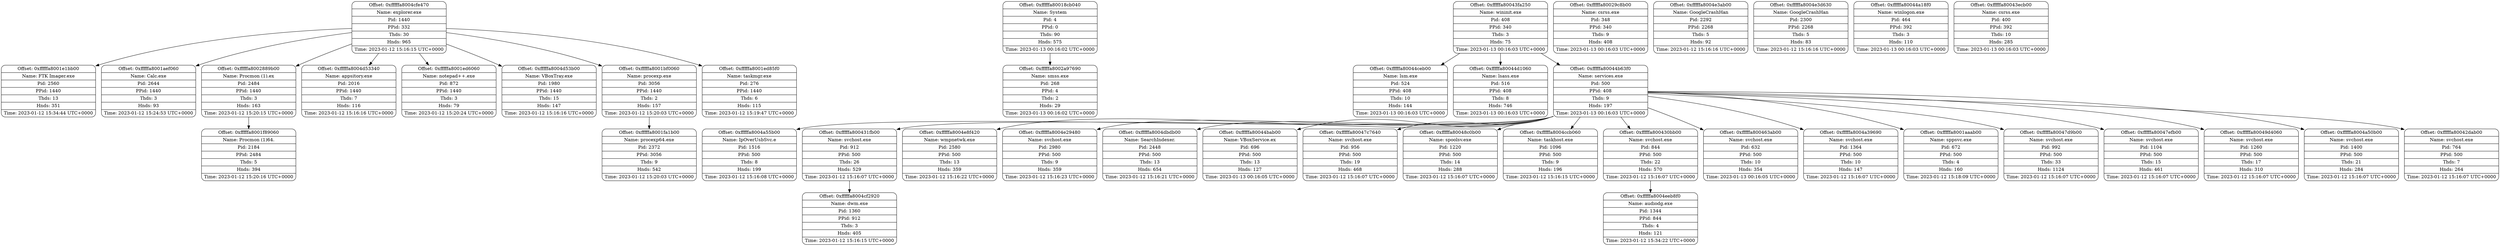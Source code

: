 digraph output {
  node[shape = Mrecord];
  # rankdir=LR;
  Node1 [label="{Offset: 0xfffffa8004cfe470|Name: explorer.exe|Pid: 1440|PPid: 332|Thds: 30|Hnds: 965|Time: 2023-01-12 15:16:15 UTC+0000}"];
  Node2 [label="{Offset: 0xfffffa8001e1bb00|Name: FTK Imager.exe|Pid: 2560|PPid: 1440|Thds: 13|Hnds: 351|Time: 2023-01-12 15:34:44 UTC+0000}"];
  Node1 -> Node2;
  Node3 [label="{Offset: 0xfffffa8001aef060|Name: Calc.exe|Pid: 2644|PPid: 1440|Thds: 3|Hnds: 93|Time: 2023-01-12 15:24:53 UTC+0000}"];
  Node1 -> Node3;
  Node4 [label="{Offset: 0xfffffa8002889b00|Name: Procmon (1).ex|Pid: 2484|PPid: 1440|Thds: 3|Hnds: 163|Time: 2023-01-12 15:20:15 UTC+0000}"];
  Node1 -> Node4;
  Node5 [label="{Offset: 0xfffffa8001f89060|Name: Procmon (1)64.|Pid: 2184|PPid: 2484|Thds: 5|Hnds: 394|Time: 2023-01-12 15:20:16 UTC+0000}"];
  Node4 -> Node5;
  Node6 [label="{Offset: 0xfffffa8004d53340|Name: appsitory.exe|Pid: 2016|PPid: 1440|Thds: 7|Hnds: 116|Time: 2023-01-12 15:16:16 UTC+0000}"];
  Node1 -> Node6;
  Node7 [label="{Offset: 0xfffffa8001ed6060|Name: notepad++.exe|Pid: 872|PPid: 1440|Thds: 3|Hnds: 79|Time: 2023-01-12 15:20:24 UTC+0000}"];
  Node1 -> Node7;
  Node8 [label="{Offset: 0xfffffa8004d53b00|Name: VBoxTray.exe|Pid: 1980|PPid: 1440|Thds: 15|Hnds: 147|Time: 2023-01-12 15:16:16 UTC+0000}"];
  Node1 -> Node8;
  Node9 [label="{Offset: 0xfffffa8001bf0060|Name: procexp.exe|Pid: 3056|PPid: 1440|Thds: 2|Hnds: 157|Time: 2023-01-12 15:20:03 UTC+0000}"];
  Node1 -> Node9;
  Node10 [label="{Offset: 0xfffffa8001fa1b00|Name: procexp64.exe|Pid: 2372|PPid: 3056|Thds: 9|Hnds: 542|Time: 2023-01-12 15:20:03 UTC+0000}"];
  Node9 -> Node10;
  Node11 [label="{Offset: 0xfffffa8001ed85f0|Name: taskmgr.exe|Pid: 276|PPid: 1440|Thds: 6|Hnds: 115|Time: 2023-01-12 15:19:47 UTC+0000}"];
  Node1 -> Node11;
  Node12 [label="{Offset: 0xfffffa80018cb040|Name: System|Pid: 4|PPid: 0|Thds: 90|Hnds: 575|Time: 2023-01-13 00:16:02 UTC+0000}"];
  Node13 [label="{Offset: 0xfffffa8002a97690|Name: smss.exe|Pid: 268|PPid: 4|Thds: 2|Hnds: 29|Time: 2023-01-13 00:16:02 UTC+0000}"];
  Node12 -> Node13;
  Node14 [label="{Offset: 0xfffffa80043fa250|Name: wininit.exe|Pid: 408|PPid: 340|Thds: 3|Hnds: 75|Time: 2023-01-13 00:16:03 UTC+0000}"];
  Node15 [label="{Offset: 0xfffffa80044ceb00|Name: lsm.exe|Pid: 524|PPid: 408|Thds: 10|Hnds: 144|Time: 2023-01-13 00:16:03 UTC+0000}"];
  Node14 -> Node15;
  Node16 [label="{Offset: 0xfffffa80044d1060|Name: lsass.exe|Pid: 516|PPid: 408|Thds: 8|Hnds: 746|Time: 2023-01-13 00:16:03 UTC+0000}"];
  Node14 -> Node16;
  Node17 [label="{Offset: 0xfffffa80044b63f0|Name: services.exe|Pid: 500|PPid: 408|Thds: 9|Hnds: 197|Time: 2023-01-13 00:16:03 UTC+0000}"];
  Node14 -> Node17;
  Node18 [label="{Offset: 0xfffffa8004a55b00|Name: IpOverUsbSvc.e|Pid: 1516|PPid: 500|Thds: 8|Hnds: 199|Time: 2023-01-12 15:16:08 UTC+0000}"];
  Node17 -> Node18;
  Node19 [label="{Offset: 0xfffffa800431fb00|Name: svchost.exe|Pid: 912|PPid: 500|Thds: 26|Hnds: 529|Time: 2023-01-12 15:16:07 UTC+0000}"];
  Node17 -> Node19;
  Node20 [label="{Offset: 0xfffffa8004cf2920|Name: dwm.exe|Pid: 1360|PPid: 912|Thds: 3|Hnds: 405|Time: 2023-01-12 15:16:15 UTC+0000}"];
  Node19 -> Node20;
  Node21 [label="{Offset: 0xfffffa8004e8f420|Name: wmpnetwk.exe|Pid: 2580|PPid: 500|Thds: 13|Hnds: 359|Time: 2023-01-12 15:16:22 UTC+0000}"];
  Node17 -> Node21;
  Node22 [label="{Offset: 0xfffffa8004e29480|Name: svchost.exe|Pid: 2980|PPid: 500|Thds: 9|Hnds: 359|Time: 2023-01-12 15:16:23 UTC+0000}"];
  Node17 -> Node22;
  Node23 [label="{Offset: 0xfffffa8004dbdb00|Name: SearchIndexer.|Pid: 2448|PPid: 500|Thds: 13|Hnds: 654|Time: 2023-01-12 15:16:21 UTC+0000}"];
  Node17 -> Node23;
  Node24 [label="{Offset: 0xfffffa80044bab00|Name: VBoxService.ex|Pid: 696|PPid: 500|Thds: 13|Hnds: 127|Time: 2023-01-13 00:16:05 UTC+0000}"];
  Node17 -> Node24;
  Node25 [label="{Offset: 0xfffffa80047c7640|Name: svchost.exe|Pid: 956|PPid: 500|Thds: 19|Hnds: 468|Time: 2023-01-12 15:16:07 UTC+0000}"];
  Node17 -> Node25;
  Node26 [label="{Offset: 0xfffffa80048c0b00|Name: spoolsv.exe|Pid: 1220|PPid: 500|Thds: 14|Hnds: 288|Time: 2023-01-12 15:16:07 UTC+0000}"];
  Node17 -> Node26;
  Node27 [label="{Offset: 0xfffffa8004ccb060|Name: taskhost.exe|Pid: 1096|PPid: 500|Thds: 9|Hnds: 196|Time: 2023-01-12 15:16:15 UTC+0000}"];
  Node17 -> Node27;
  Node28 [label="{Offset: 0xfffffa800430bb00|Name: svchost.exe|Pid: 844|PPid: 500|Thds: 22|Hnds: 570|Time: 2023-01-12 15:16:07 UTC+0000}"];
  Node17 -> Node28;
  Node29 [label="{Offset: 0xfffffa8004eeb8f0|Name: audiodg.exe|Pid: 1344|PPid: 844|Thds: 4|Hnds: 121|Time: 2023-01-12 15:34:22 UTC+0000}"];
  Node28 -> Node29;
  Node30 [label="{Offset: 0xfffffa800463ab00|Name: svchost.exe|Pid: 632|PPid: 500|Thds: 10|Hnds: 354|Time: 2023-01-13 00:16:05 UTC+0000}"];
  Node17 -> Node30;
  Node31 [label="{Offset: 0xfffffa8004a39690|Name: svchost.exe|Pid: 1364|PPid: 500|Thds: 10|Hnds: 147|Time: 2023-01-12 15:16:07 UTC+0000}"];
  Node17 -> Node31;
  Node32 [label="{Offset: 0xfffffa8001aaab00|Name: sppsvc.exe|Pid: 672|PPid: 500|Thds: 4|Hnds: 160|Time: 2023-01-12 15:18:09 UTC+0000}"];
  Node17 -> Node32;
  Node33 [label="{Offset: 0xfffffa80047d9b00|Name: svchost.exe|Pid: 992|PPid: 500|Thds: 33|Hnds: 1124|Time: 2023-01-12 15:16:07 UTC+0000}"];
  Node17 -> Node33;
  Node34 [label="{Offset: 0xfffffa80047efb00|Name: svchost.exe|Pid: 1104|PPid: 500|Thds: 15|Hnds: 461|Time: 2023-01-12 15:16:07 UTC+0000}"];
  Node17 -> Node34;
  Node35 [label="{Offset: 0xfffffa80049d4060|Name: svchost.exe|Pid: 1260|PPid: 500|Thds: 17|Hnds: 310|Time: 2023-01-12 15:16:07 UTC+0000}"];
  Node17 -> Node35;
  Node36 [label="{Offset: 0xfffffa8004a50b00|Name: svchost.exe|Pid: 1400|PPid: 500|Thds: 21|Hnds: 284|Time: 2023-01-12 15:16:07 UTC+0000}"];
  Node17 -> Node36;
  Node37 [label="{Offset: 0xfffffa80042dab00|Name: svchost.exe|Pid: 764|PPid: 500|Thds: 7|Hnds: 264|Time: 2023-01-12 15:16:07 UTC+0000}"];
  Node17 -> Node37;
  Node38 [label="{Offset: 0xfffffa80029c8b00|Name: csrss.exe|Pid: 348|PPid: 340|Thds: 9|Hnds: 408|Time: 2023-01-13 00:16:03 UTC+0000}"];
  Node39 [label="{Offset: 0xfffffa8004e3ab00|Name: GoogleCrashHan|Pid: 2292|PPid: 2268|Thds: 5|Hnds: 92|Time: 2023-01-12 15:16:16 UTC+0000}"];
  Node40 [label="{Offset: 0xfffffa8004e3d630|Name: GoogleCrashHan|Pid: 2300|PPid: 2268|Thds: 5|Hnds: 83|Time: 2023-01-12 15:16:16 UTC+0000}"];
  Node41 [label="{Offset: 0xfffffa80044a18f0|Name: winlogon.exe|Pid: 464|PPid: 392|Thds: 3|Hnds: 110|Time: 2023-01-13 00:16:03 UTC+0000}"];
  Node42 [label="{Offset: 0xfffffa80043ecb00|Name: csrss.exe|Pid: 400|PPid: 392|Thds: 10|Hnds: 285|Time: 2023-01-13 00:16:03 UTC+0000}"];
}
